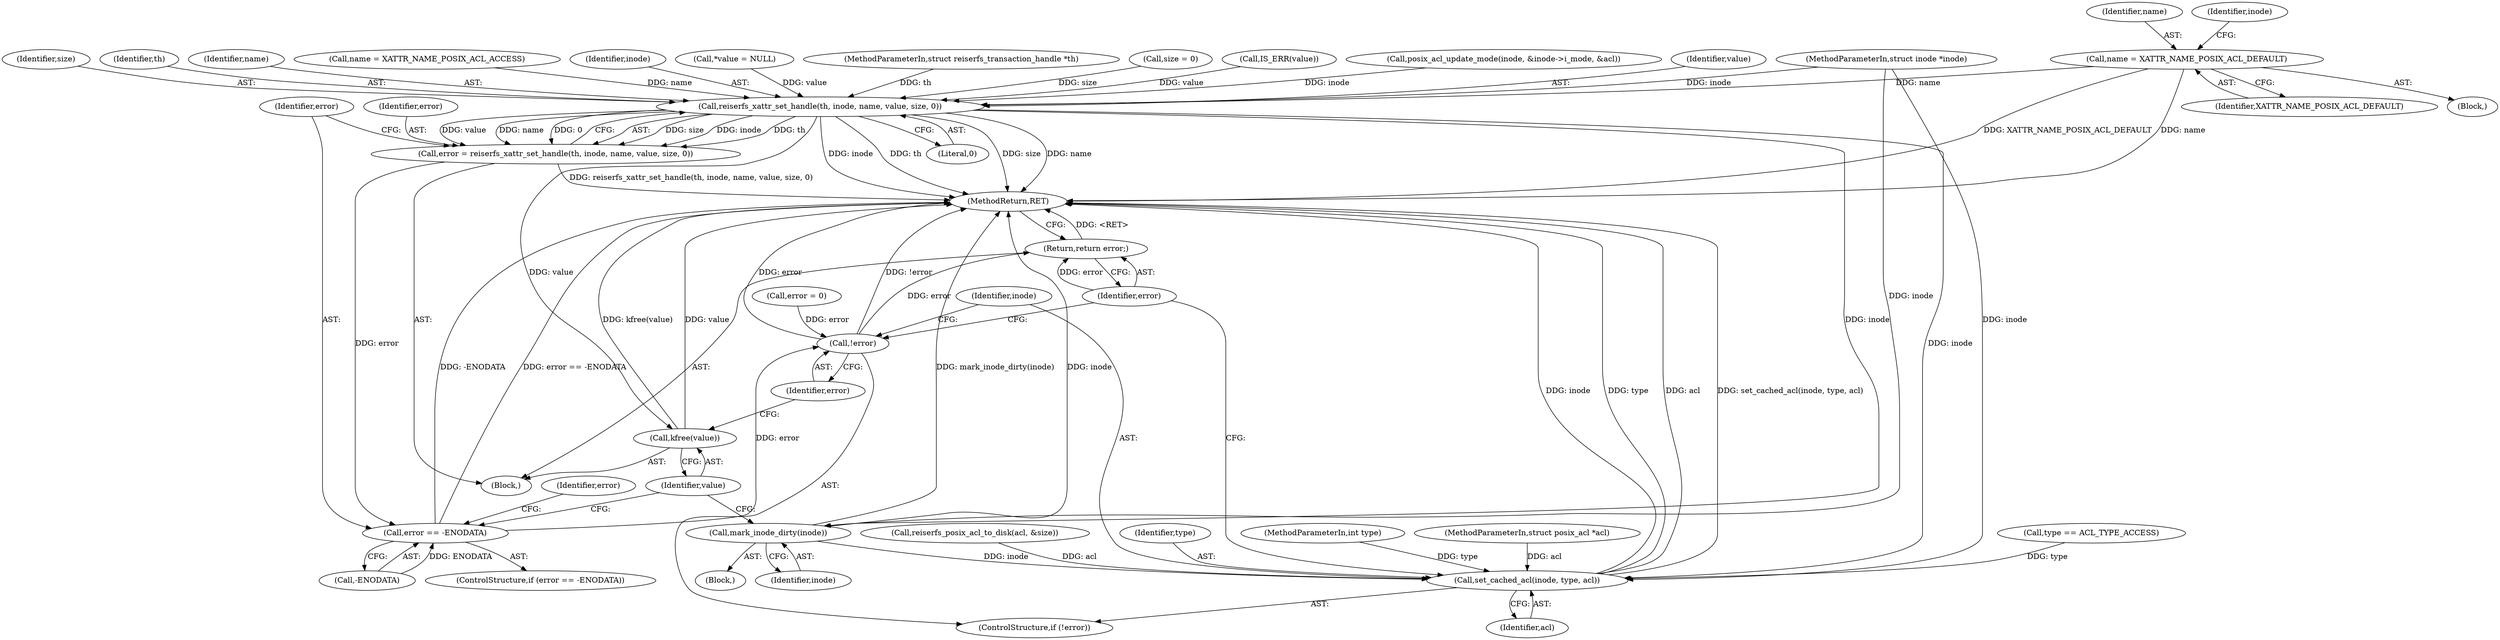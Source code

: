 digraph "0_linux_073931017b49d9458aa351605b43a7e34598caef_11@pointer" {
"1000143" [label="(Call,name = XATTR_NAME_POSIX_ACL_DEFAULT)"];
"1000182" [label="(Call,reiserfs_xattr_set_handle(th, inode, name, value, size, 0))"];
"1000180" [label="(Call,error = reiserfs_xattr_set_handle(th, inode, name, value, size, 0))"];
"1000190" [label="(Call,error == -ENODATA)"];
"1000213" [label="(Call,!error)"];
"1000219" [label="(Return,return error;)"];
"1000208" [label="(Call,mark_inode_dirty(inode))"];
"1000215" [label="(Call,set_cached_acl(inode, type, acl))"];
"1000210" [label="(Call,kfree(value))"];
"1000189" [label="(ControlStructure,if (error == -ENODATA))"];
"1000184" [label="(Identifier,inode)"];
"1000109" [label="(Call,*value = NULL)"];
"1000102" [label="(MethodParameterIn,struct reiserfs_transaction_handle *th)"];
"1000220" [label="(Identifier,error)"];
"1000219" [label="(Return,return error;)"];
"1000106" [label="(Block,)"];
"1000182" [label="(Call,reiserfs_xattr_set_handle(th, inode, name, value, size, 0))"];
"1000145" [label="(Identifier,XATTR_NAME_POSIX_ACL_DEFAULT)"];
"1000199" [label="(Call,type == ACL_TYPE_ACCESS)"];
"1000221" [label="(MethodReturn,RET)"];
"1000144" [label="(Identifier,name)"];
"1000180" [label="(Call,error = reiserfs_xattr_set_handle(th, inode, name, value, size, 0))"];
"1000196" [label="(Identifier,error)"];
"1000212" [label="(ControlStructure,if (!error))"];
"1000119" [label="(Block,)"];
"1000213" [label="(Call,!error)"];
"1000113" [label="(Call,size = 0)"];
"1000173" [label="(Call,IS_ERR(value))"];
"1000129" [label="(Call,posix_acl_update_mode(inode, &inode->i_mode, &acl))"];
"1000191" [label="(Identifier,error)"];
"1000190" [label="(Call,error == -ENODATA)"];
"1000186" [label="(Identifier,value)"];
"1000208" [label="(Call,mark_inode_dirty(inode))"];
"1000168" [label="(Call,reiserfs_posix_acl_to_disk(acl, &size))"];
"1000187" [label="(Identifier,size)"];
"1000150" [label="(Identifier,inode)"];
"1000211" [label="(Identifier,value)"];
"1000216" [label="(Identifier,inode)"];
"1000192" [label="(Call,-ENODATA)"];
"1000183" [label="(Identifier,th)"];
"1000195" [label="(Call,error = 0)"];
"1000210" [label="(Call,kfree(value))"];
"1000217" [label="(Identifier,type)"];
"1000218" [label="(Identifier,acl)"];
"1000185" [label="(Identifier,name)"];
"1000214" [label="(Identifier,error)"];
"1000181" [label="(Identifier,error)"];
"1000209" [label="(Identifier,inode)"];
"1000202" [label="(Block,)"];
"1000103" [label="(MethodParameterIn,struct inode *inode)"];
"1000143" [label="(Call,name = XATTR_NAME_POSIX_ACL_DEFAULT)"];
"1000104" [label="(MethodParameterIn,int type)"];
"1000215" [label="(Call,set_cached_acl(inode, type, acl))"];
"1000105" [label="(MethodParameterIn,struct posix_acl *acl)"];
"1000121" [label="(Call,name = XATTR_NAME_POSIX_ACL_ACCESS)"];
"1000188" [label="(Literal,0)"];
"1000143" -> "1000119"  [label="AST: "];
"1000143" -> "1000145"  [label="CFG: "];
"1000144" -> "1000143"  [label="AST: "];
"1000145" -> "1000143"  [label="AST: "];
"1000150" -> "1000143"  [label="CFG: "];
"1000143" -> "1000221"  [label="DDG: name"];
"1000143" -> "1000221"  [label="DDG: XATTR_NAME_POSIX_ACL_DEFAULT"];
"1000143" -> "1000182"  [label="DDG: name"];
"1000182" -> "1000180"  [label="AST: "];
"1000182" -> "1000188"  [label="CFG: "];
"1000183" -> "1000182"  [label="AST: "];
"1000184" -> "1000182"  [label="AST: "];
"1000185" -> "1000182"  [label="AST: "];
"1000186" -> "1000182"  [label="AST: "];
"1000187" -> "1000182"  [label="AST: "];
"1000188" -> "1000182"  [label="AST: "];
"1000180" -> "1000182"  [label="CFG: "];
"1000182" -> "1000221"  [label="DDG: size"];
"1000182" -> "1000221"  [label="DDG: name"];
"1000182" -> "1000221"  [label="DDG: inode"];
"1000182" -> "1000221"  [label="DDG: th"];
"1000182" -> "1000180"  [label="DDG: size"];
"1000182" -> "1000180"  [label="DDG: inode"];
"1000182" -> "1000180"  [label="DDG: th"];
"1000182" -> "1000180"  [label="DDG: value"];
"1000182" -> "1000180"  [label="DDG: name"];
"1000182" -> "1000180"  [label="DDG: 0"];
"1000102" -> "1000182"  [label="DDG: th"];
"1000129" -> "1000182"  [label="DDG: inode"];
"1000103" -> "1000182"  [label="DDG: inode"];
"1000121" -> "1000182"  [label="DDG: name"];
"1000109" -> "1000182"  [label="DDG: value"];
"1000173" -> "1000182"  [label="DDG: value"];
"1000113" -> "1000182"  [label="DDG: size"];
"1000182" -> "1000208"  [label="DDG: inode"];
"1000182" -> "1000210"  [label="DDG: value"];
"1000182" -> "1000215"  [label="DDG: inode"];
"1000180" -> "1000106"  [label="AST: "];
"1000181" -> "1000180"  [label="AST: "];
"1000191" -> "1000180"  [label="CFG: "];
"1000180" -> "1000221"  [label="DDG: reiserfs_xattr_set_handle(th, inode, name, value, size, 0)"];
"1000180" -> "1000190"  [label="DDG: error"];
"1000190" -> "1000189"  [label="AST: "];
"1000190" -> "1000192"  [label="CFG: "];
"1000191" -> "1000190"  [label="AST: "];
"1000192" -> "1000190"  [label="AST: "];
"1000196" -> "1000190"  [label="CFG: "];
"1000211" -> "1000190"  [label="CFG: "];
"1000190" -> "1000221"  [label="DDG: error == -ENODATA"];
"1000190" -> "1000221"  [label="DDG: -ENODATA"];
"1000192" -> "1000190"  [label="DDG: ENODATA"];
"1000190" -> "1000213"  [label="DDG: error"];
"1000213" -> "1000212"  [label="AST: "];
"1000213" -> "1000214"  [label="CFG: "];
"1000214" -> "1000213"  [label="AST: "];
"1000216" -> "1000213"  [label="CFG: "];
"1000220" -> "1000213"  [label="CFG: "];
"1000213" -> "1000221"  [label="DDG: error"];
"1000213" -> "1000221"  [label="DDG: !error"];
"1000195" -> "1000213"  [label="DDG: error"];
"1000213" -> "1000219"  [label="DDG: error"];
"1000219" -> "1000106"  [label="AST: "];
"1000219" -> "1000220"  [label="CFG: "];
"1000220" -> "1000219"  [label="AST: "];
"1000221" -> "1000219"  [label="CFG: "];
"1000219" -> "1000221"  [label="DDG: <RET>"];
"1000220" -> "1000219"  [label="DDG: error"];
"1000208" -> "1000202"  [label="AST: "];
"1000208" -> "1000209"  [label="CFG: "];
"1000209" -> "1000208"  [label="AST: "];
"1000211" -> "1000208"  [label="CFG: "];
"1000208" -> "1000221"  [label="DDG: inode"];
"1000208" -> "1000221"  [label="DDG: mark_inode_dirty(inode)"];
"1000103" -> "1000208"  [label="DDG: inode"];
"1000208" -> "1000215"  [label="DDG: inode"];
"1000215" -> "1000212"  [label="AST: "];
"1000215" -> "1000218"  [label="CFG: "];
"1000216" -> "1000215"  [label="AST: "];
"1000217" -> "1000215"  [label="AST: "];
"1000218" -> "1000215"  [label="AST: "];
"1000220" -> "1000215"  [label="CFG: "];
"1000215" -> "1000221"  [label="DDG: inode"];
"1000215" -> "1000221"  [label="DDG: type"];
"1000215" -> "1000221"  [label="DDG: acl"];
"1000215" -> "1000221"  [label="DDG: set_cached_acl(inode, type, acl)"];
"1000103" -> "1000215"  [label="DDG: inode"];
"1000199" -> "1000215"  [label="DDG: type"];
"1000104" -> "1000215"  [label="DDG: type"];
"1000168" -> "1000215"  [label="DDG: acl"];
"1000105" -> "1000215"  [label="DDG: acl"];
"1000210" -> "1000106"  [label="AST: "];
"1000210" -> "1000211"  [label="CFG: "];
"1000211" -> "1000210"  [label="AST: "];
"1000214" -> "1000210"  [label="CFG: "];
"1000210" -> "1000221"  [label="DDG: kfree(value)"];
"1000210" -> "1000221"  [label="DDG: value"];
}
